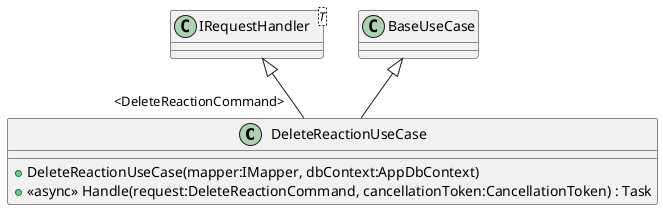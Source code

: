 @startuml
class DeleteReactionUseCase {
    + DeleteReactionUseCase(mapper:IMapper, dbContext:AppDbContext)
    + <<async>> Handle(request:DeleteReactionCommand, cancellationToken:CancellationToken) : Task
}
class "IRequestHandler"<T> {
}
BaseUseCase <|-- DeleteReactionUseCase
"IRequestHandler" <|-- "<DeleteReactionCommand>" DeleteReactionUseCase
@enduml
